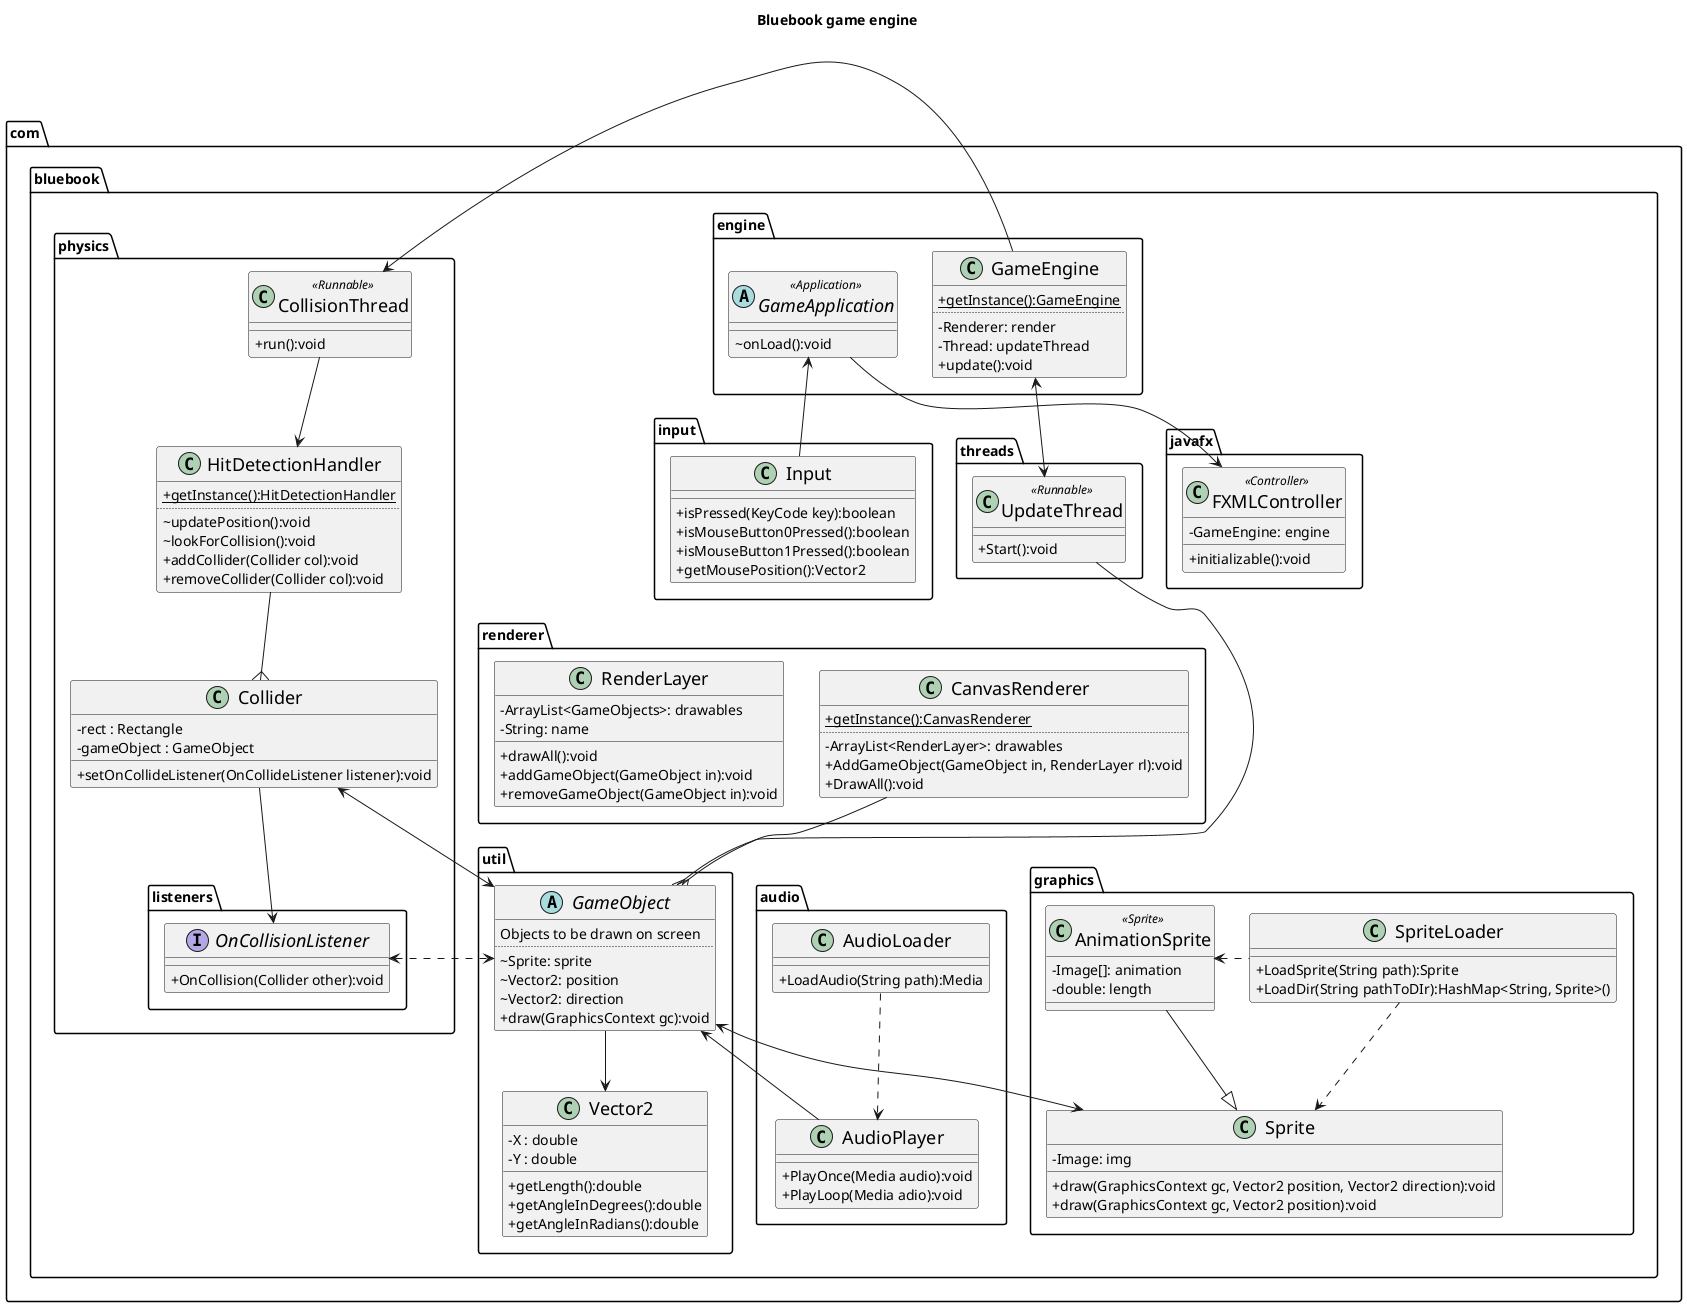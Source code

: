@startuml
skinparam monochrome false
skinparam handwritten false

'skinparam backgroundColor #EEEBDC
skinparam classFontColor Black
skinparam classFontSize 18
skinparam classAttributeIconSize 0

skinparam abstract {
	BackgroundColor blue
	ArrowColor SeaGreen
	BorderColor pink
}

skinparam class {
	'BackgroundColor white
	'ArrowColor SeaGreen
	'BorderColor blue
}

title Bluebook game engine

package com.bluebook {
package javafx{
    class FXMLController <<Controller>>{
        +initializable():void
        -GameEngine: engine
    }
}

package engine {
    class GameEngine{
        {static}+getInstance():GameEngine
        ..
        -Renderer: render
        -Thread: updateThread
        +update():void
    }

    abstract class GameApplication <<Application>>{
        ~onLoad():void
    }
}

package audio {

    class AudioPlayer{
        +PlayOnce(Media audio):void
        +PlayLoop(Media adio):void
    }
    class AudioLoader{
        +LoadAudio(String path):Media
    }
}

package threads{
    class UpdateThread <<Runnable>>{
        +Start():void
    }
}

package  graphics{
    class SpriteLoader{
        +LoadSprite(String path):Sprite
        +LoadDir(String pathToDIr):HashMap<String, Sprite>()
    }

    class Sprite{
        -Image: img
        +draw(GraphicsContext gc, Vector2 position, Vector2 direction):void
        +draw(GraphicsContext gc, Vector2 position):void
    }

    class AnimationSprite <<Sprite>>{
        -Image[]: animation
        -double: length
    }

}

package renderer {

    class CanvasRenderer{
        {static}+getInstance():CanvasRenderer
        ..
        -ArrayList<RenderLayer>: drawables
        +AddGameObject(GameObject in, RenderLayer rl):void
        +DrawAll():void
    }

    class RenderLayer{
        -ArrayList<GameObjects>: drawables
        -String: name
        +drawAll():void
        +addGameObject(GameObject in):void
        +removeGameObject(GameObject in):void
    }

}

package util{
    abstract GameObject{
        Objects to be drawn on screen
        ..
        ~Sprite: sprite
        ~Vector2: position
        ~Vector2: direction
        +draw(GraphicsContext gc):void
    }

    class Vector2{
        -X : double
        -Y : double
        +getLength():double
        +getAngleInDegrees():double
        +getAngleInRadians():double
    }
}

package input{
    class Input{
        +isPressed(KeyCode key):boolean
        +isMouseButton0Pressed():boolean
        +isMouseButton1Pressed():boolean
        +getMousePosition():Vector2
    }
}

package physics{
    class Collider{
        -rect : Rectangle
        -gameObject : GameObject
        +setOnCollideListener(OnCollideListener listener):void
    }
    class HitDetectionHandler{
        {static}+getInstance():HitDetectionHandler
        ..
        ~updatePosition():void
        ~lookForCollision():void
        +addCollider(Collider col):void
        +removeCollider(Collider col):void
    }
    class CollisionThread <<Runnable>>{
        +run():void
    }
    package listeners{
       interface OnCollisionListener{
            +OnCollision(Collider other):void
       }
    }
}

' assoc
CollisionThread --> HitDetectionHandler
HitDetectionHandler --{ Collider
Collider <-RIGHT-> GameObject
Collider --> OnCollisionListener
GameObject --> Vector2
GameObject <--> Sprite
SpriteLoader ..> Sprite
SpriteLoader .LEFT.> AnimationSprite
AudioLoader ..>  AudioPlayer
AudioPlayer -UP-> GameObject
GameApplication <-- Input
GameApplication --> FXMLController
GameEngine -RIGHT-> CollisionThread
GameEngine <--> UpdateThread
UpdateThread -DOWN-{ GameObject
CanvasRenderer --{ GameObject
OnCollisionListener <.RIGHT.> GameObject
AnimationSprite -DOWN-|> Sprite

/'

CollisionThread -[hidden]UP->HitDetectionHandler
FXMLController -[hidden]DOWN-> UpdateThread
RenderLayer -[hidden]DOWN-> input
GameEngine -[hidden]DOWN-> RenderLayer
Input -[hidden]LEFT-> FXMLController
GameObject -[hidden]LEFT-> FXMLController
UpdateThread -[hidden]RIGHT-> Sprite
Collider -[hidden]RIGHT-> RenderLayer
'/



@enduml
